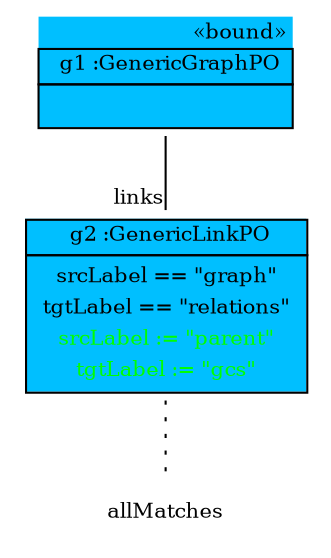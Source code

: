 graph ObjectDiagram {
   node [shape = none, fontsize = 10];
   edge [fontsize = 10];

g1 [label=<<table border='0' cellborder='1' cellspacing='0' color='black' bgcolor='deepskyblue'> <tr> <td border='0' align='right'><font color='black'>&#171;bound&#187;</font></td></tr> <tr> <td align='center'> <font color='black'> g1 :GenericGraphPO </font></td></tr> <tr> <td align='left'> <table border='0' cellborder='0' cellspacing='0' color='black'> <tr> <td>  </td></tr></table></td></tr></table>>];
g2 [label=<<table border='0' cellborder='1' cellspacing='0' color='black' bgcolor='deepskyblue'>  <tr> <td align='center'> <font color='black'> g2 :GenericLinkPO </font></td></tr> <tr> <td align='left'> <table border='0' cellborder='0' cellspacing='0' color='black'> <tr><td><font color='black'> srcLabel == "graph" </font></td></tr><tr><td><font color='black'> tgtLabel == "relations" </font></td></tr><tr><td><font color='green'> srcLabel := "parent" </font></td></tr><tr><td><font color='green'> tgtLabel := "gcs" </font></td></tr></table></td></tr></table>>];
allMatches_g2 [label=allMatches];

g2 -- allMatches_g2 [style="dotted"];
g1 -- g2 [headlabel = "links" taillabel = "" color="black" fontcolor="black"];
}
